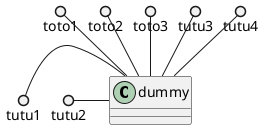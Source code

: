 {
  "sha1": "1ar1pym8z75ecyap7zdvhh901uff1gu",
  "insertion": {
    "when": "2024-05-25T14:26:51.403Z",
    "user": "plantuml@gmail.com"
  }
}
@startuml
class dummy
toto1 ()-- dummy
toto2 ()-- dummy
toto3 ()-- dummy

tutu1 ()- dummy
tutu2 ()- dummy
tutu3 ()- dummy
tutu4 ()- dummy

@enduml
